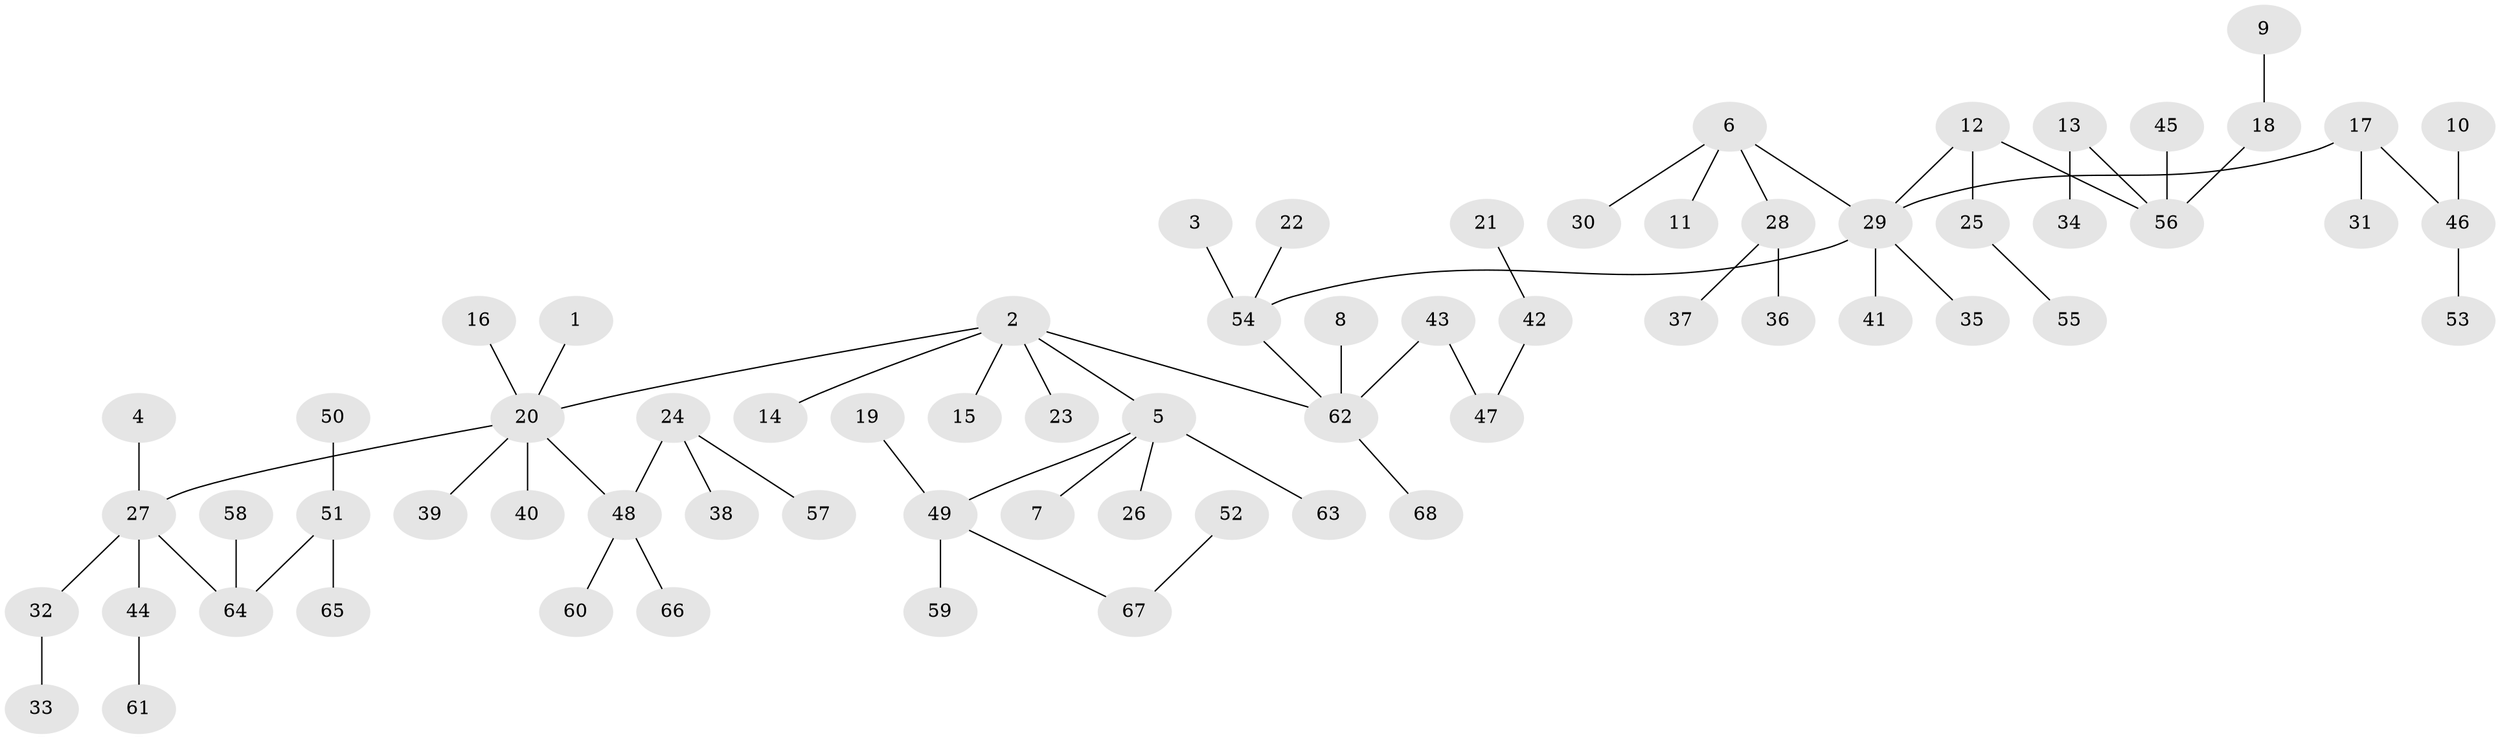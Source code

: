 // original degree distribution, {6: 0.03676470588235294, 7: 0.014705882352941176, 3: 0.10294117647058823, 4: 0.0661764705882353, 1: 0.5147058823529411, 5: 0.014705882352941176, 2: 0.25}
// Generated by graph-tools (version 1.1) at 2025/50/03/09/25 03:50:20]
// undirected, 68 vertices, 67 edges
graph export_dot {
graph [start="1"]
  node [color=gray90,style=filled];
  1;
  2;
  3;
  4;
  5;
  6;
  7;
  8;
  9;
  10;
  11;
  12;
  13;
  14;
  15;
  16;
  17;
  18;
  19;
  20;
  21;
  22;
  23;
  24;
  25;
  26;
  27;
  28;
  29;
  30;
  31;
  32;
  33;
  34;
  35;
  36;
  37;
  38;
  39;
  40;
  41;
  42;
  43;
  44;
  45;
  46;
  47;
  48;
  49;
  50;
  51;
  52;
  53;
  54;
  55;
  56;
  57;
  58;
  59;
  60;
  61;
  62;
  63;
  64;
  65;
  66;
  67;
  68;
  1 -- 20 [weight=1.0];
  2 -- 5 [weight=1.0];
  2 -- 14 [weight=1.0];
  2 -- 15 [weight=1.0];
  2 -- 20 [weight=1.0];
  2 -- 23 [weight=1.0];
  2 -- 62 [weight=1.0];
  3 -- 54 [weight=1.0];
  4 -- 27 [weight=1.0];
  5 -- 7 [weight=1.0];
  5 -- 26 [weight=1.0];
  5 -- 49 [weight=1.0];
  5 -- 63 [weight=1.0];
  6 -- 11 [weight=1.0];
  6 -- 28 [weight=1.0];
  6 -- 29 [weight=1.0];
  6 -- 30 [weight=1.0];
  8 -- 62 [weight=1.0];
  9 -- 18 [weight=1.0];
  10 -- 46 [weight=1.0];
  12 -- 25 [weight=1.0];
  12 -- 29 [weight=1.0];
  12 -- 56 [weight=1.0];
  13 -- 34 [weight=1.0];
  13 -- 56 [weight=1.0];
  16 -- 20 [weight=1.0];
  17 -- 29 [weight=1.0];
  17 -- 31 [weight=1.0];
  17 -- 46 [weight=1.0];
  18 -- 56 [weight=1.0];
  19 -- 49 [weight=1.0];
  20 -- 27 [weight=1.0];
  20 -- 39 [weight=1.0];
  20 -- 40 [weight=1.0];
  20 -- 48 [weight=1.0];
  21 -- 42 [weight=1.0];
  22 -- 54 [weight=1.0];
  24 -- 38 [weight=1.0];
  24 -- 48 [weight=1.0];
  24 -- 57 [weight=1.0];
  25 -- 55 [weight=1.0];
  27 -- 32 [weight=1.0];
  27 -- 44 [weight=1.0];
  27 -- 64 [weight=1.0];
  28 -- 36 [weight=1.0];
  28 -- 37 [weight=1.0];
  29 -- 35 [weight=1.0];
  29 -- 41 [weight=1.0];
  29 -- 54 [weight=1.0];
  32 -- 33 [weight=1.0];
  42 -- 47 [weight=1.0];
  43 -- 47 [weight=1.0];
  43 -- 62 [weight=1.0];
  44 -- 61 [weight=1.0];
  45 -- 56 [weight=1.0];
  46 -- 53 [weight=1.0];
  48 -- 60 [weight=1.0];
  48 -- 66 [weight=1.0];
  49 -- 59 [weight=1.0];
  49 -- 67 [weight=1.0];
  50 -- 51 [weight=1.0];
  51 -- 64 [weight=1.0];
  51 -- 65 [weight=1.0];
  52 -- 67 [weight=1.0];
  54 -- 62 [weight=1.0];
  58 -- 64 [weight=1.0];
  62 -- 68 [weight=1.0];
}
